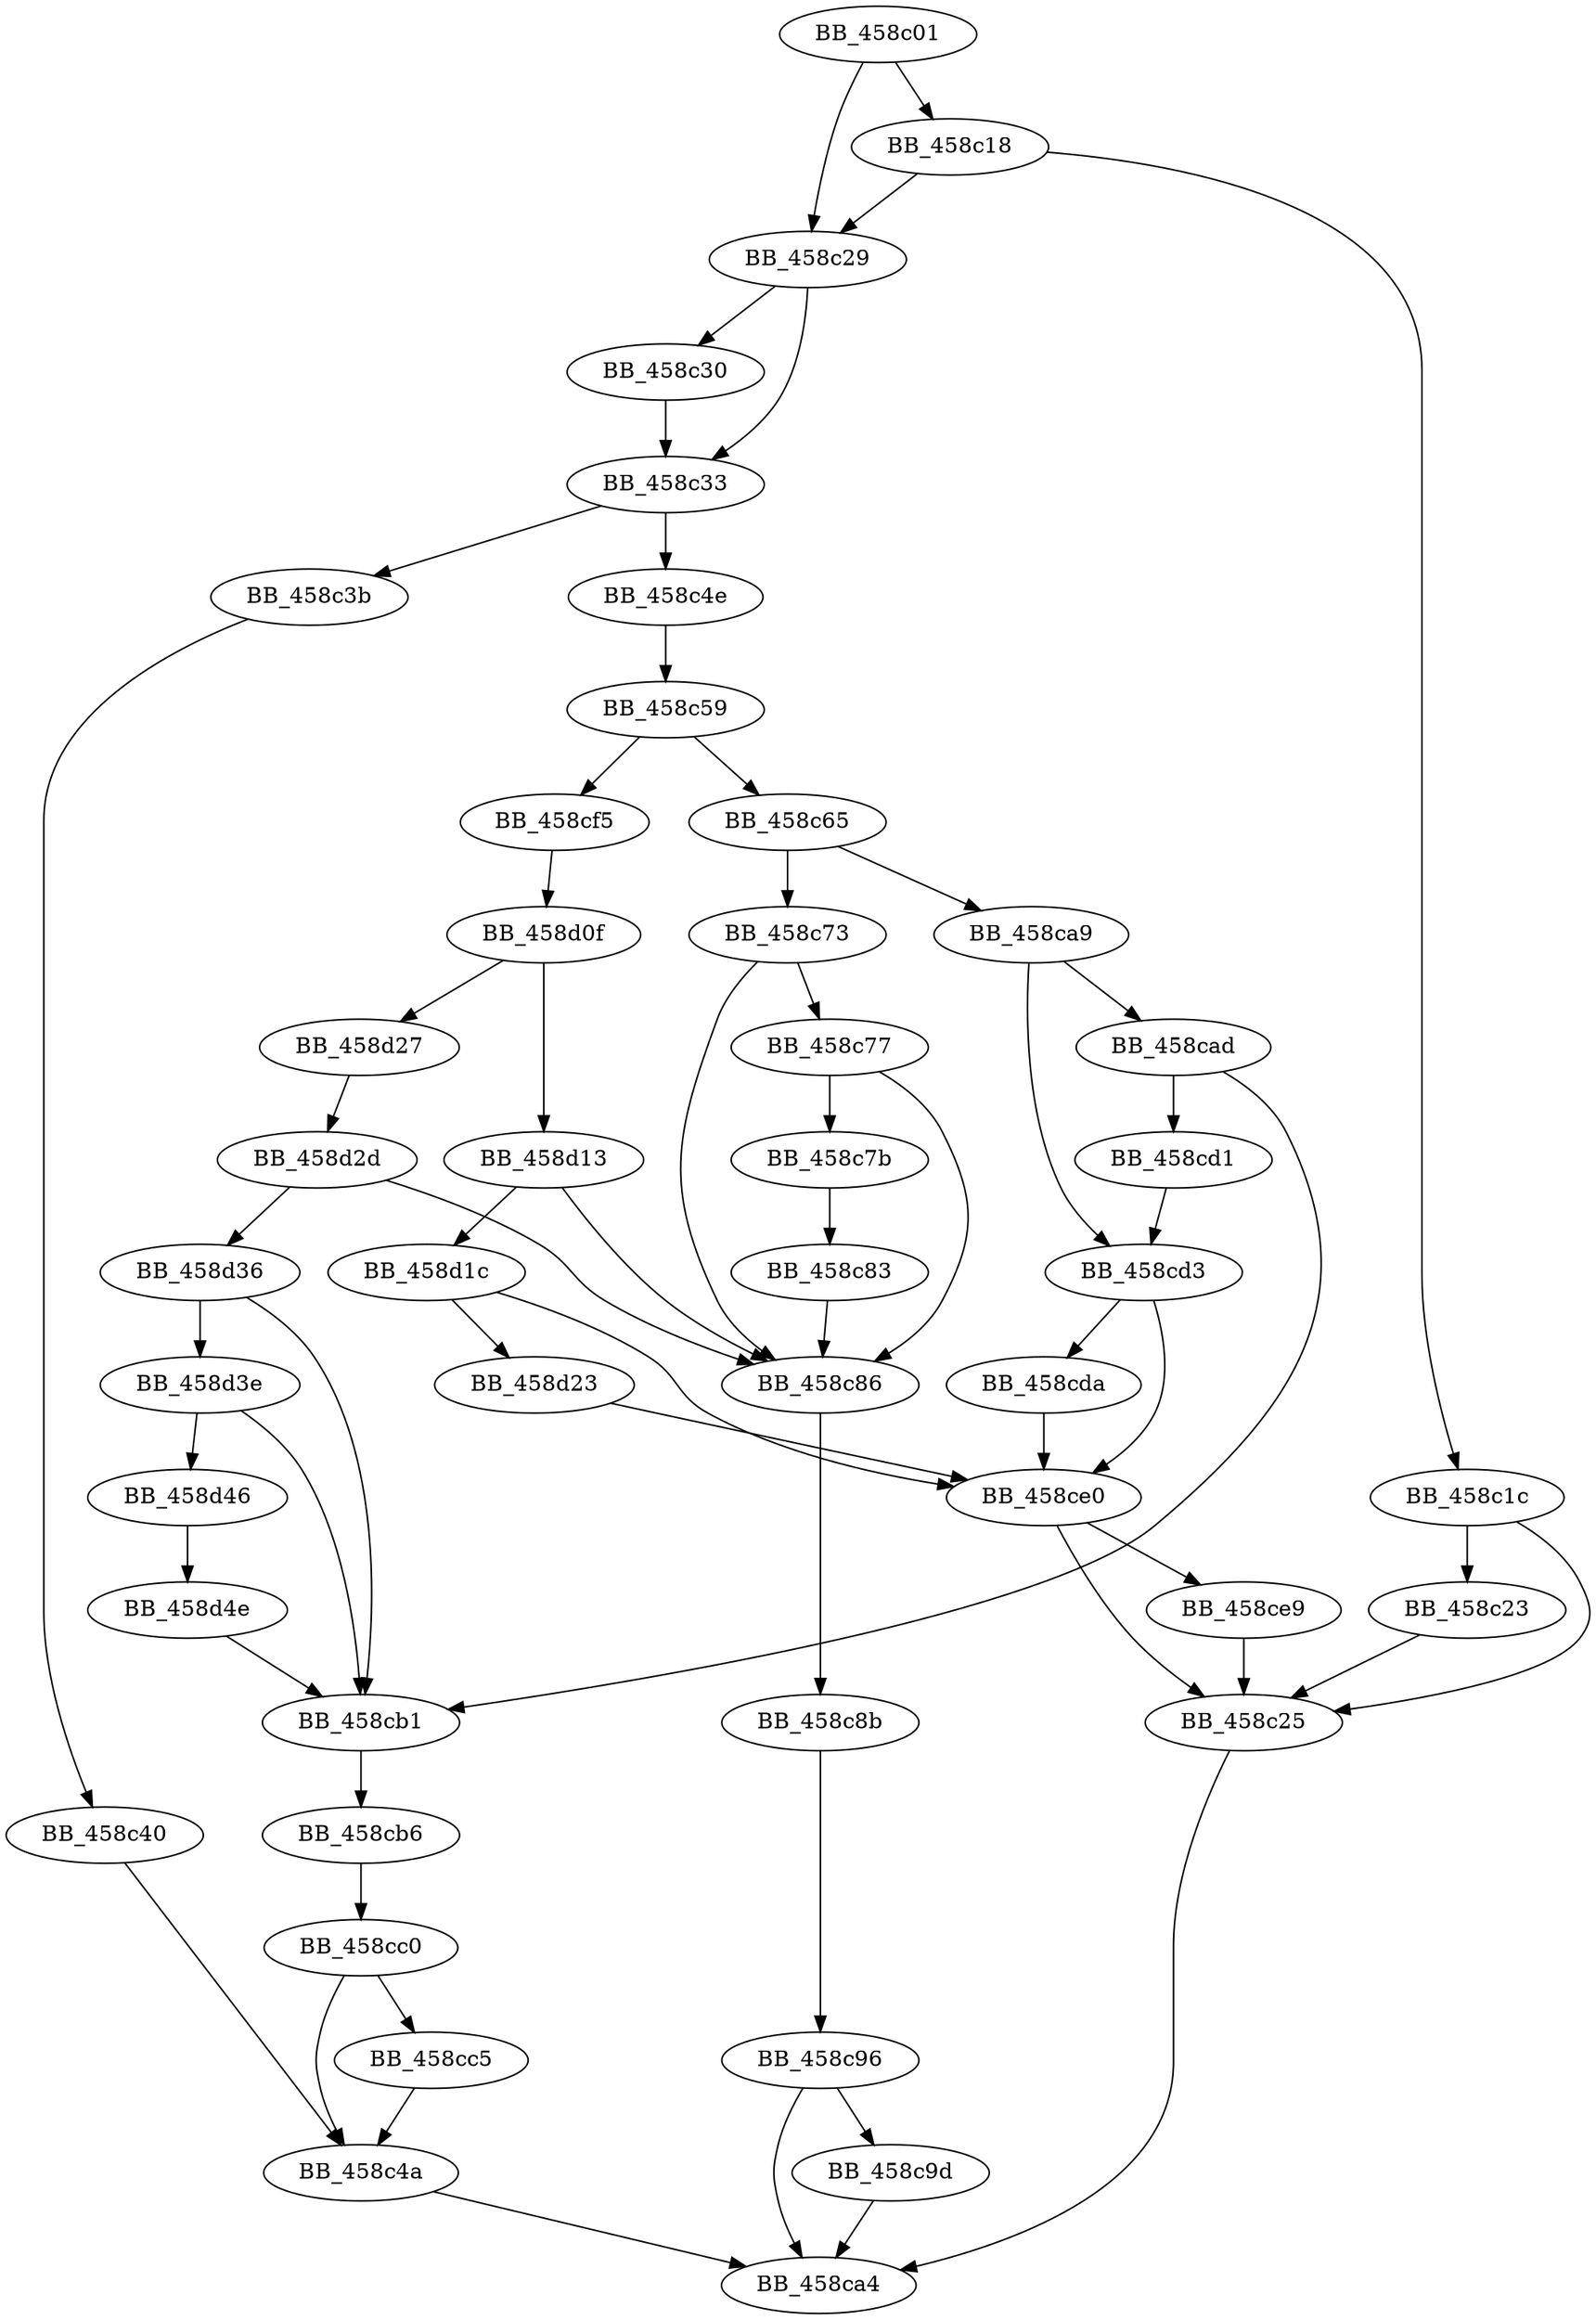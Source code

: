 DiGraph sub_458C01{
BB_458c01->BB_458c18
BB_458c01->BB_458c29
BB_458c18->BB_458c1c
BB_458c18->BB_458c29
BB_458c1c->BB_458c23
BB_458c1c->BB_458c25
BB_458c23->BB_458c25
BB_458c25->BB_458ca4
BB_458c29->BB_458c30
BB_458c29->BB_458c33
BB_458c30->BB_458c33
BB_458c33->BB_458c3b
BB_458c33->BB_458c4e
BB_458c3b->BB_458c40
BB_458c40->BB_458c4a
BB_458c4a->BB_458ca4
BB_458c4e->BB_458c59
BB_458c59->BB_458c65
BB_458c59->BB_458cf5
BB_458c65->BB_458c73
BB_458c65->BB_458ca9
BB_458c73->BB_458c77
BB_458c73->BB_458c86
BB_458c77->BB_458c7b
BB_458c77->BB_458c86
BB_458c7b->BB_458c83
BB_458c83->BB_458c86
BB_458c86->BB_458c8b
BB_458c8b->BB_458c96
BB_458c96->BB_458c9d
BB_458c96->BB_458ca4
BB_458c9d->BB_458ca4
BB_458ca9->BB_458cad
BB_458ca9->BB_458cd3
BB_458cad->BB_458cb1
BB_458cad->BB_458cd1
BB_458cb1->BB_458cb6
BB_458cb6->BB_458cc0
BB_458cc0->BB_458c4a
BB_458cc0->BB_458cc5
BB_458cc5->BB_458c4a
BB_458cd1->BB_458cd3
BB_458cd3->BB_458cda
BB_458cd3->BB_458ce0
BB_458cda->BB_458ce0
BB_458ce0->BB_458c25
BB_458ce0->BB_458ce9
BB_458ce9->BB_458c25
BB_458cf5->BB_458d0f
BB_458d0f->BB_458d13
BB_458d0f->BB_458d27
BB_458d13->BB_458c86
BB_458d13->BB_458d1c
BB_458d1c->BB_458ce0
BB_458d1c->BB_458d23
BB_458d23->BB_458ce0
BB_458d27->BB_458d2d
BB_458d2d->BB_458c86
BB_458d2d->BB_458d36
BB_458d36->BB_458cb1
BB_458d36->BB_458d3e
BB_458d3e->BB_458cb1
BB_458d3e->BB_458d46
BB_458d46->BB_458d4e
BB_458d4e->BB_458cb1
}
